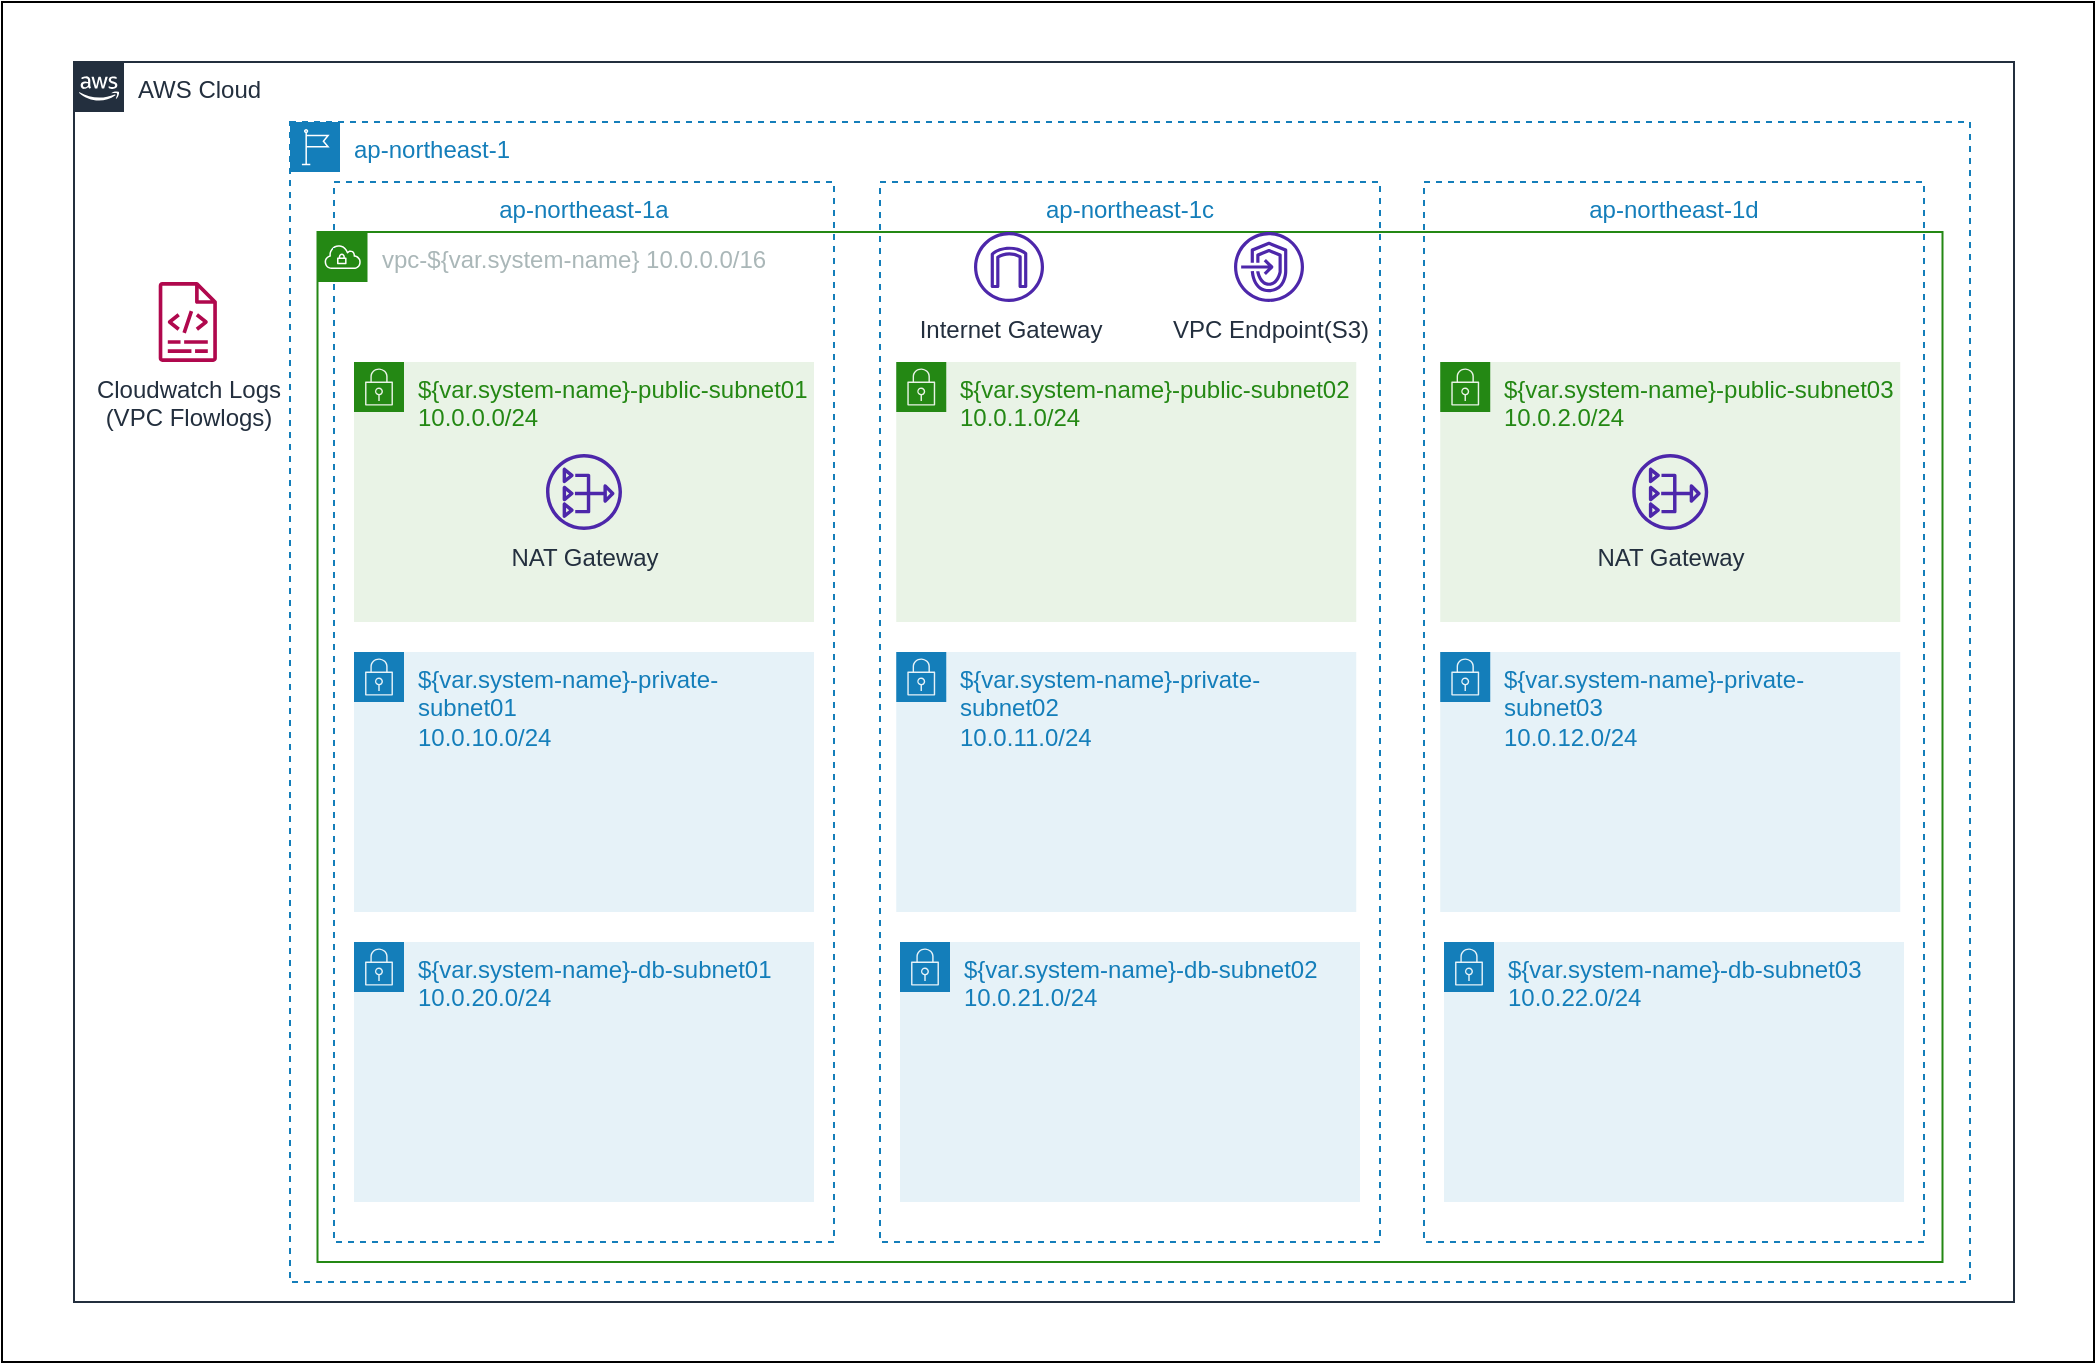 <mxfile version="17.5.0" type="device"><diagram id="4NWCGA0mBt6hLFfbs0sy" name="Page-1"><mxGraphModel dx="1422" dy="705" grid="1" gridSize="10" guides="1" tooltips="1" connect="1" arrows="1" fold="1" page="1" pageScale="1" pageWidth="827" pageHeight="1169" math="0" shadow="0"><root><mxCell id="0"/><mxCell id="1" parent="0"/><mxCell id="_heMushaDNBs8quzeNvG-19" value="" style="rounded=0;whiteSpace=wrap;html=1;" parent="1" vertex="1"><mxGeometry x="44" y="40" width="1046" height="680" as="geometry"/></mxCell><mxCell id="vHOkfMocXVd43fNa7QPl-1" value="AWS Cloud" style="points=[[0,0],[0.25,0],[0.5,0],[0.75,0],[1,0],[1,0.25],[1,0.5],[1,0.75],[1,1],[0.75,1],[0.5,1],[0.25,1],[0,1],[0,0.75],[0,0.5],[0,0.25]];outlineConnect=0;gradientColor=none;html=1;whiteSpace=wrap;fontSize=12;fontStyle=0;container=1;pointerEvents=0;collapsible=0;recursiveResize=0;shape=mxgraph.aws4.group;grIcon=mxgraph.aws4.group_aws_cloud_alt;strokeColor=#232F3E;fillColor=none;verticalAlign=top;align=left;spacingLeft=30;fontColor=#232F3E;dashed=0;" parent="1" vertex="1"><mxGeometry x="80" y="70" width="970" height="620" as="geometry"/></mxCell><mxCell id="vHOkfMocXVd43fNa7QPl-2" value="ap-northeast-1" style="points=[[0,0],[0.25,0],[0.5,0],[0.75,0],[1,0],[1,0.25],[1,0.5],[1,0.75],[1,1],[0.75,1],[0.5,1],[0.25,1],[0,1],[0,0.75],[0,0.5],[0,0.25]];outlineConnect=0;gradientColor=none;html=1;whiteSpace=wrap;fontSize=12;fontStyle=0;container=1;pointerEvents=0;collapsible=0;recursiveResize=0;shape=mxgraph.aws4.group;grIcon=mxgraph.aws4.group_region;strokeColor=#147EBA;fillColor=none;verticalAlign=top;align=left;spacingLeft=30;fontColor=#147EBA;dashed=1;" parent="vHOkfMocXVd43fNa7QPl-1" vertex="1"><mxGeometry x="108" y="30" width="840" height="580" as="geometry"/></mxCell><mxCell id="vHOkfMocXVd43fNa7QPl-3" value="ap-northeast-1a" style="fillColor=none;strokeColor=#147EBA;dashed=1;verticalAlign=top;fontStyle=0;fontColor=#147EBA;" parent="vHOkfMocXVd43fNa7QPl-2" vertex="1"><mxGeometry x="22" y="30" width="250" height="530" as="geometry"/></mxCell><mxCell id="vHOkfMocXVd43fNa7QPl-4" value="ap-northeast-1c" style="fillColor=none;strokeColor=#147EBA;dashed=1;verticalAlign=top;fontStyle=0;fontColor=#147EBA;" parent="vHOkfMocXVd43fNa7QPl-2" vertex="1"><mxGeometry x="295" y="30" width="250" height="530" as="geometry"/></mxCell><mxCell id="vHOkfMocXVd43fNa7QPl-5" value="ap-northeast-1d" style="fillColor=none;strokeColor=#147EBA;dashed=1;verticalAlign=top;fontStyle=0;fontColor=#147EBA;" parent="vHOkfMocXVd43fNa7QPl-2" vertex="1"><mxGeometry x="567" y="30" width="250" height="530" as="geometry"/></mxCell><mxCell id="_heMushaDNBs8quzeNvG-1" value="vpc-${var.system-name} 10.0.0.0/16" style="points=[[0,0],[0.25,0],[0.5,0],[0.75,0],[1,0],[1,0.25],[1,0.5],[1,0.75],[1,1],[0.75,1],[0.5,1],[0.25,1],[0,1],[0,0.75],[0,0.5],[0,0.25]];outlineConnect=0;gradientColor=none;html=1;whiteSpace=wrap;fontSize=12;fontStyle=0;container=1;pointerEvents=0;collapsible=0;recursiveResize=0;shape=mxgraph.aws4.group;grIcon=mxgraph.aws4.group_vpc;strokeColor=#248814;fillColor=none;verticalAlign=top;align=left;spacingLeft=30;fontColor=#AAB7B8;dashed=0;" parent="vHOkfMocXVd43fNa7QPl-2" vertex="1"><mxGeometry x="13.75" y="55" width="812.5" height="515" as="geometry"/></mxCell><mxCell id="_heMushaDNBs8quzeNvG-9" value="${var.system-name}-private-subnet02&lt;br&gt;10.0.11.0/24" style="points=[[0,0],[0.25,0],[0.5,0],[0.75,0],[1,0],[1,0.25],[1,0.5],[1,0.75],[1,1],[0.75,1],[0.5,1],[0.25,1],[0,1],[0,0.75],[0,0.5],[0,0.25]];outlineConnect=0;gradientColor=none;html=1;whiteSpace=wrap;fontSize=12;fontStyle=0;container=1;pointerEvents=0;collapsible=0;recursiveResize=0;shape=mxgraph.aws4.group;grIcon=mxgraph.aws4.group_security_group;grStroke=0;strokeColor=#147EBA;fillColor=#E6F2F8;verticalAlign=top;align=left;spacingLeft=30;fontColor=#147EBA;dashed=0;" parent="_heMushaDNBs8quzeNvG-1" vertex="1"><mxGeometry x="289.38" y="210" width="230" height="130" as="geometry"/></mxCell><mxCell id="_heMushaDNBs8quzeNvG-12" value="${var.system-name}-db-subnet02&lt;br&gt;10.0.21.0/24" style="points=[[0,0],[0.25,0],[0.5,0],[0.75,0],[1,0],[1,0.25],[1,0.5],[1,0.75],[1,1],[0.75,1],[0.5,1],[0.25,1],[0,1],[0,0.75],[0,0.5],[0,0.25]];outlineConnect=0;gradientColor=none;html=1;whiteSpace=wrap;fontSize=12;fontStyle=0;container=1;pointerEvents=0;collapsible=0;recursiveResize=0;shape=mxgraph.aws4.group;grIcon=mxgraph.aws4.group_security_group;grStroke=0;strokeColor=#147EBA;fillColor=#E6F2F8;verticalAlign=top;align=left;spacingLeft=30;fontColor=#147EBA;dashed=0;" parent="_heMushaDNBs8quzeNvG-1" vertex="1"><mxGeometry x="291.25" y="355" width="230" height="130" as="geometry"/></mxCell><mxCell id="_heMushaDNBs8quzeNvG-3" value="${var.system-name}-public-subnet02&lt;br&gt;10.0.1.0/24" style="points=[[0,0],[0.25,0],[0.5,0],[0.75,0],[1,0],[1,0.25],[1,0.5],[1,0.75],[1,1],[0.75,1],[0.5,1],[0.25,1],[0,1],[0,0.75],[0,0.5],[0,0.25]];outlineConnect=0;gradientColor=none;html=1;whiteSpace=wrap;fontSize=12;fontStyle=0;container=1;pointerEvents=0;collapsible=0;recursiveResize=0;shape=mxgraph.aws4.group;grIcon=mxgraph.aws4.group_security_group;grStroke=0;strokeColor=#248814;fillColor=#E9F3E6;verticalAlign=top;align=left;spacingLeft=30;fontColor=#248814;dashed=0;rotation=0;" parent="_heMushaDNBs8quzeNvG-1" vertex="1"><mxGeometry x="289.38" y="65" width="230" height="130" as="geometry"/></mxCell><mxCell id="_heMushaDNBs8quzeNvG-4" value="${var.system-name}-public-subnet03&lt;br&gt;10.0.2.0/24" style="points=[[0,0],[0.25,0],[0.5,0],[0.75,0],[1,0],[1,0.25],[1,0.5],[1,0.75],[1,1],[0.75,1],[0.5,1],[0.25,1],[0,1],[0,0.75],[0,0.5],[0,0.25]];outlineConnect=0;gradientColor=none;html=1;whiteSpace=wrap;fontSize=12;fontStyle=0;container=1;pointerEvents=0;collapsible=0;recursiveResize=0;shape=mxgraph.aws4.group;grIcon=mxgraph.aws4.group_security_group;grStroke=0;strokeColor=#248814;fillColor=#E9F3E6;verticalAlign=top;align=left;spacingLeft=30;fontColor=#248814;dashed=0;rotation=0;" parent="_heMushaDNBs8quzeNvG-1" vertex="1"><mxGeometry x="561.37" y="65" width="230" height="130" as="geometry"/></mxCell><mxCell id="_heMushaDNBs8quzeNvG-17" value="NAT Gateway" style="sketch=0;outlineConnect=0;fontColor=#232F3E;gradientColor=none;fillColor=#4D27AA;strokeColor=none;dashed=0;verticalLabelPosition=bottom;verticalAlign=top;align=center;html=1;fontSize=12;fontStyle=0;aspect=fixed;pointerEvents=1;shape=mxgraph.aws4.nat_gateway;" parent="_heMushaDNBs8quzeNvG-4" vertex="1"><mxGeometry x="96" y="46" width="38" height="38" as="geometry"/></mxCell><mxCell id="_heMushaDNBs8quzeNvG-10" value="${var.system-name}-private-subnet03&lt;br&gt;10.0.12.0/24" style="points=[[0,0],[0.25,0],[0.5,0],[0.75,0],[1,0],[1,0.25],[1,0.5],[1,0.75],[1,1],[0.75,1],[0.5,1],[0.25,1],[0,1],[0,0.75],[0,0.5],[0,0.25]];outlineConnect=0;gradientColor=none;html=1;whiteSpace=wrap;fontSize=12;fontStyle=0;container=1;pointerEvents=0;collapsible=0;recursiveResize=0;shape=mxgraph.aws4.group;grIcon=mxgraph.aws4.group_security_group;grStroke=0;strokeColor=#147EBA;fillColor=#E6F2F8;verticalAlign=top;align=left;spacingLeft=30;fontColor=#147EBA;dashed=0;" parent="_heMushaDNBs8quzeNvG-1" vertex="1"><mxGeometry x="561.37" y="210" width="230" height="130" as="geometry"/></mxCell><mxCell id="_heMushaDNBs8quzeNvG-13" value="${var.system-name}-db-subnet03&lt;br&gt;10.0.22.0/24" style="points=[[0,0],[0.25,0],[0.5,0],[0.75,0],[1,0],[1,0.25],[1,0.5],[1,0.75],[1,1],[0.75,1],[0.5,1],[0.25,1],[0,1],[0,0.75],[0,0.5],[0,0.25]];outlineConnect=0;gradientColor=none;html=1;whiteSpace=wrap;fontSize=12;fontStyle=0;container=1;pointerEvents=0;collapsible=0;recursiveResize=0;shape=mxgraph.aws4.group;grIcon=mxgraph.aws4.group_security_group;grStroke=0;strokeColor=#147EBA;fillColor=#E6F2F8;verticalAlign=top;align=left;spacingLeft=30;fontColor=#147EBA;dashed=0;" parent="_heMushaDNBs8quzeNvG-1" vertex="1"><mxGeometry x="563.25" y="355" width="230" height="130" as="geometry"/></mxCell><mxCell id="_heMushaDNBs8quzeNvG-14" value="Internet Gateway" style="sketch=0;outlineConnect=0;fontColor=#232F3E;gradientColor=none;fillColor=#4D27AA;strokeColor=none;dashed=0;verticalLabelPosition=bottom;verticalAlign=top;align=center;html=1;fontSize=12;fontStyle=0;aspect=fixed;pointerEvents=1;shape=mxgraph.aws4.internet_gateway;" parent="_heMushaDNBs8quzeNvG-1" vertex="1"><mxGeometry x="328.25" width="35" height="35" as="geometry"/></mxCell><mxCell id="_heMushaDNBs8quzeNvG-2" value="${var.system-name}-public-subnet01&lt;br&gt;10.0.0.0/24" style="points=[[0,0],[0.25,0],[0.5,0],[0.75,0],[1,0],[1,0.25],[1,0.5],[1,0.75],[1,1],[0.75,1],[0.5,1],[0.25,1],[0,1],[0,0.75],[0,0.5],[0,0.25]];outlineConnect=0;gradientColor=none;html=1;whiteSpace=wrap;fontSize=12;fontStyle=0;container=1;pointerEvents=0;collapsible=0;recursiveResize=0;shape=mxgraph.aws4.group;grIcon=mxgraph.aws4.group_security_group;grStroke=0;strokeColor=#248814;fillColor=#E9F3E6;verticalAlign=top;align=left;spacingLeft=30;fontColor=#248814;dashed=0;rotation=0;" parent="vHOkfMocXVd43fNa7QPl-2" vertex="1"><mxGeometry x="32" y="120" width="230" height="130" as="geometry"/></mxCell><mxCell id="_heMushaDNBs8quzeNvG-15" value="NAT Gateway" style="sketch=0;outlineConnect=0;fontColor=#232F3E;gradientColor=none;fillColor=#4D27AA;strokeColor=none;dashed=0;verticalLabelPosition=bottom;verticalAlign=top;align=center;html=1;fontSize=12;fontStyle=0;aspect=fixed;pointerEvents=1;shape=mxgraph.aws4.nat_gateway;" parent="_heMushaDNBs8quzeNvG-2" vertex="1"><mxGeometry x="96" y="46" width="38" height="38" as="geometry"/></mxCell><mxCell id="_heMushaDNBs8quzeNvG-11" value="${var.system-name}-db-subnet01&lt;br&gt;10.0.20.0/24" style="points=[[0,0],[0.25,0],[0.5,0],[0.75,0],[1,0],[1,0.25],[1,0.5],[1,0.75],[1,1],[0.75,1],[0.5,1],[0.25,1],[0,1],[0,0.75],[0,0.5],[0,0.25]];outlineConnect=0;gradientColor=none;html=1;whiteSpace=wrap;fontSize=12;fontStyle=0;container=1;pointerEvents=0;collapsible=0;recursiveResize=0;shape=mxgraph.aws4.group;grIcon=mxgraph.aws4.group_security_group;grStroke=0;strokeColor=#147EBA;fillColor=#E6F2F8;verticalAlign=top;align=left;spacingLeft=30;fontColor=#147EBA;dashed=0;" parent="vHOkfMocXVd43fNa7QPl-2" vertex="1"><mxGeometry x="32" y="410" width="230" height="130" as="geometry"/></mxCell><mxCell id="_heMushaDNBs8quzeNvG-5" value="${var.system-name}-private-subnet01&lt;br&gt;10.0.10.0/24" style="points=[[0,0],[0.25,0],[0.5,0],[0.75,0],[1,0],[1,0.25],[1,0.5],[1,0.75],[1,1],[0.75,1],[0.5,1],[0.25,1],[0,1],[0,0.75],[0,0.5],[0,0.25]];outlineConnect=0;gradientColor=none;html=1;whiteSpace=wrap;fontSize=12;fontStyle=0;container=1;pointerEvents=0;collapsible=0;recursiveResize=0;shape=mxgraph.aws4.group;grIcon=mxgraph.aws4.group_security_group;grStroke=0;strokeColor=#147EBA;fillColor=#E6F2F8;verticalAlign=top;align=left;spacingLeft=30;fontColor=#147EBA;dashed=0;" parent="vHOkfMocXVd43fNa7QPl-2" vertex="1"><mxGeometry x="32" y="265" width="230" height="130" as="geometry"/></mxCell><mxCell id="q5Ontj0LVSMMG1hK3Hj1-2" value="VPC Endpoint(S3)" style="sketch=0;outlineConnect=0;fontColor=#232F3E;gradientColor=none;fillColor=#4D27AA;strokeColor=none;dashed=0;verticalLabelPosition=bottom;verticalAlign=top;align=center;html=1;fontSize=12;fontStyle=0;aspect=fixed;pointerEvents=1;shape=mxgraph.aws4.endpoints;rotation=0;" parent="vHOkfMocXVd43fNa7QPl-2" vertex="1"><mxGeometry x="472" y="55" width="35" height="35" as="geometry"/></mxCell><mxCell id="_heMushaDNBs8quzeNvG-18" value="Cloudwatch Logs&lt;br&gt;(VPC Flowlogs)" style="sketch=0;outlineConnect=0;fontColor=#232F3E;gradientColor=none;fillColor=#B0084D;strokeColor=none;dashed=0;verticalLabelPosition=bottom;verticalAlign=top;align=center;html=1;fontSize=12;fontStyle=0;aspect=fixed;pointerEvents=1;shape=mxgraph.aws4.logs;" parent="vHOkfMocXVd43fNa7QPl-1" vertex="1"><mxGeometry x="30" y="110" width="53.79" height="40" as="geometry"/></mxCell></root></mxGraphModel></diagram></mxfile>